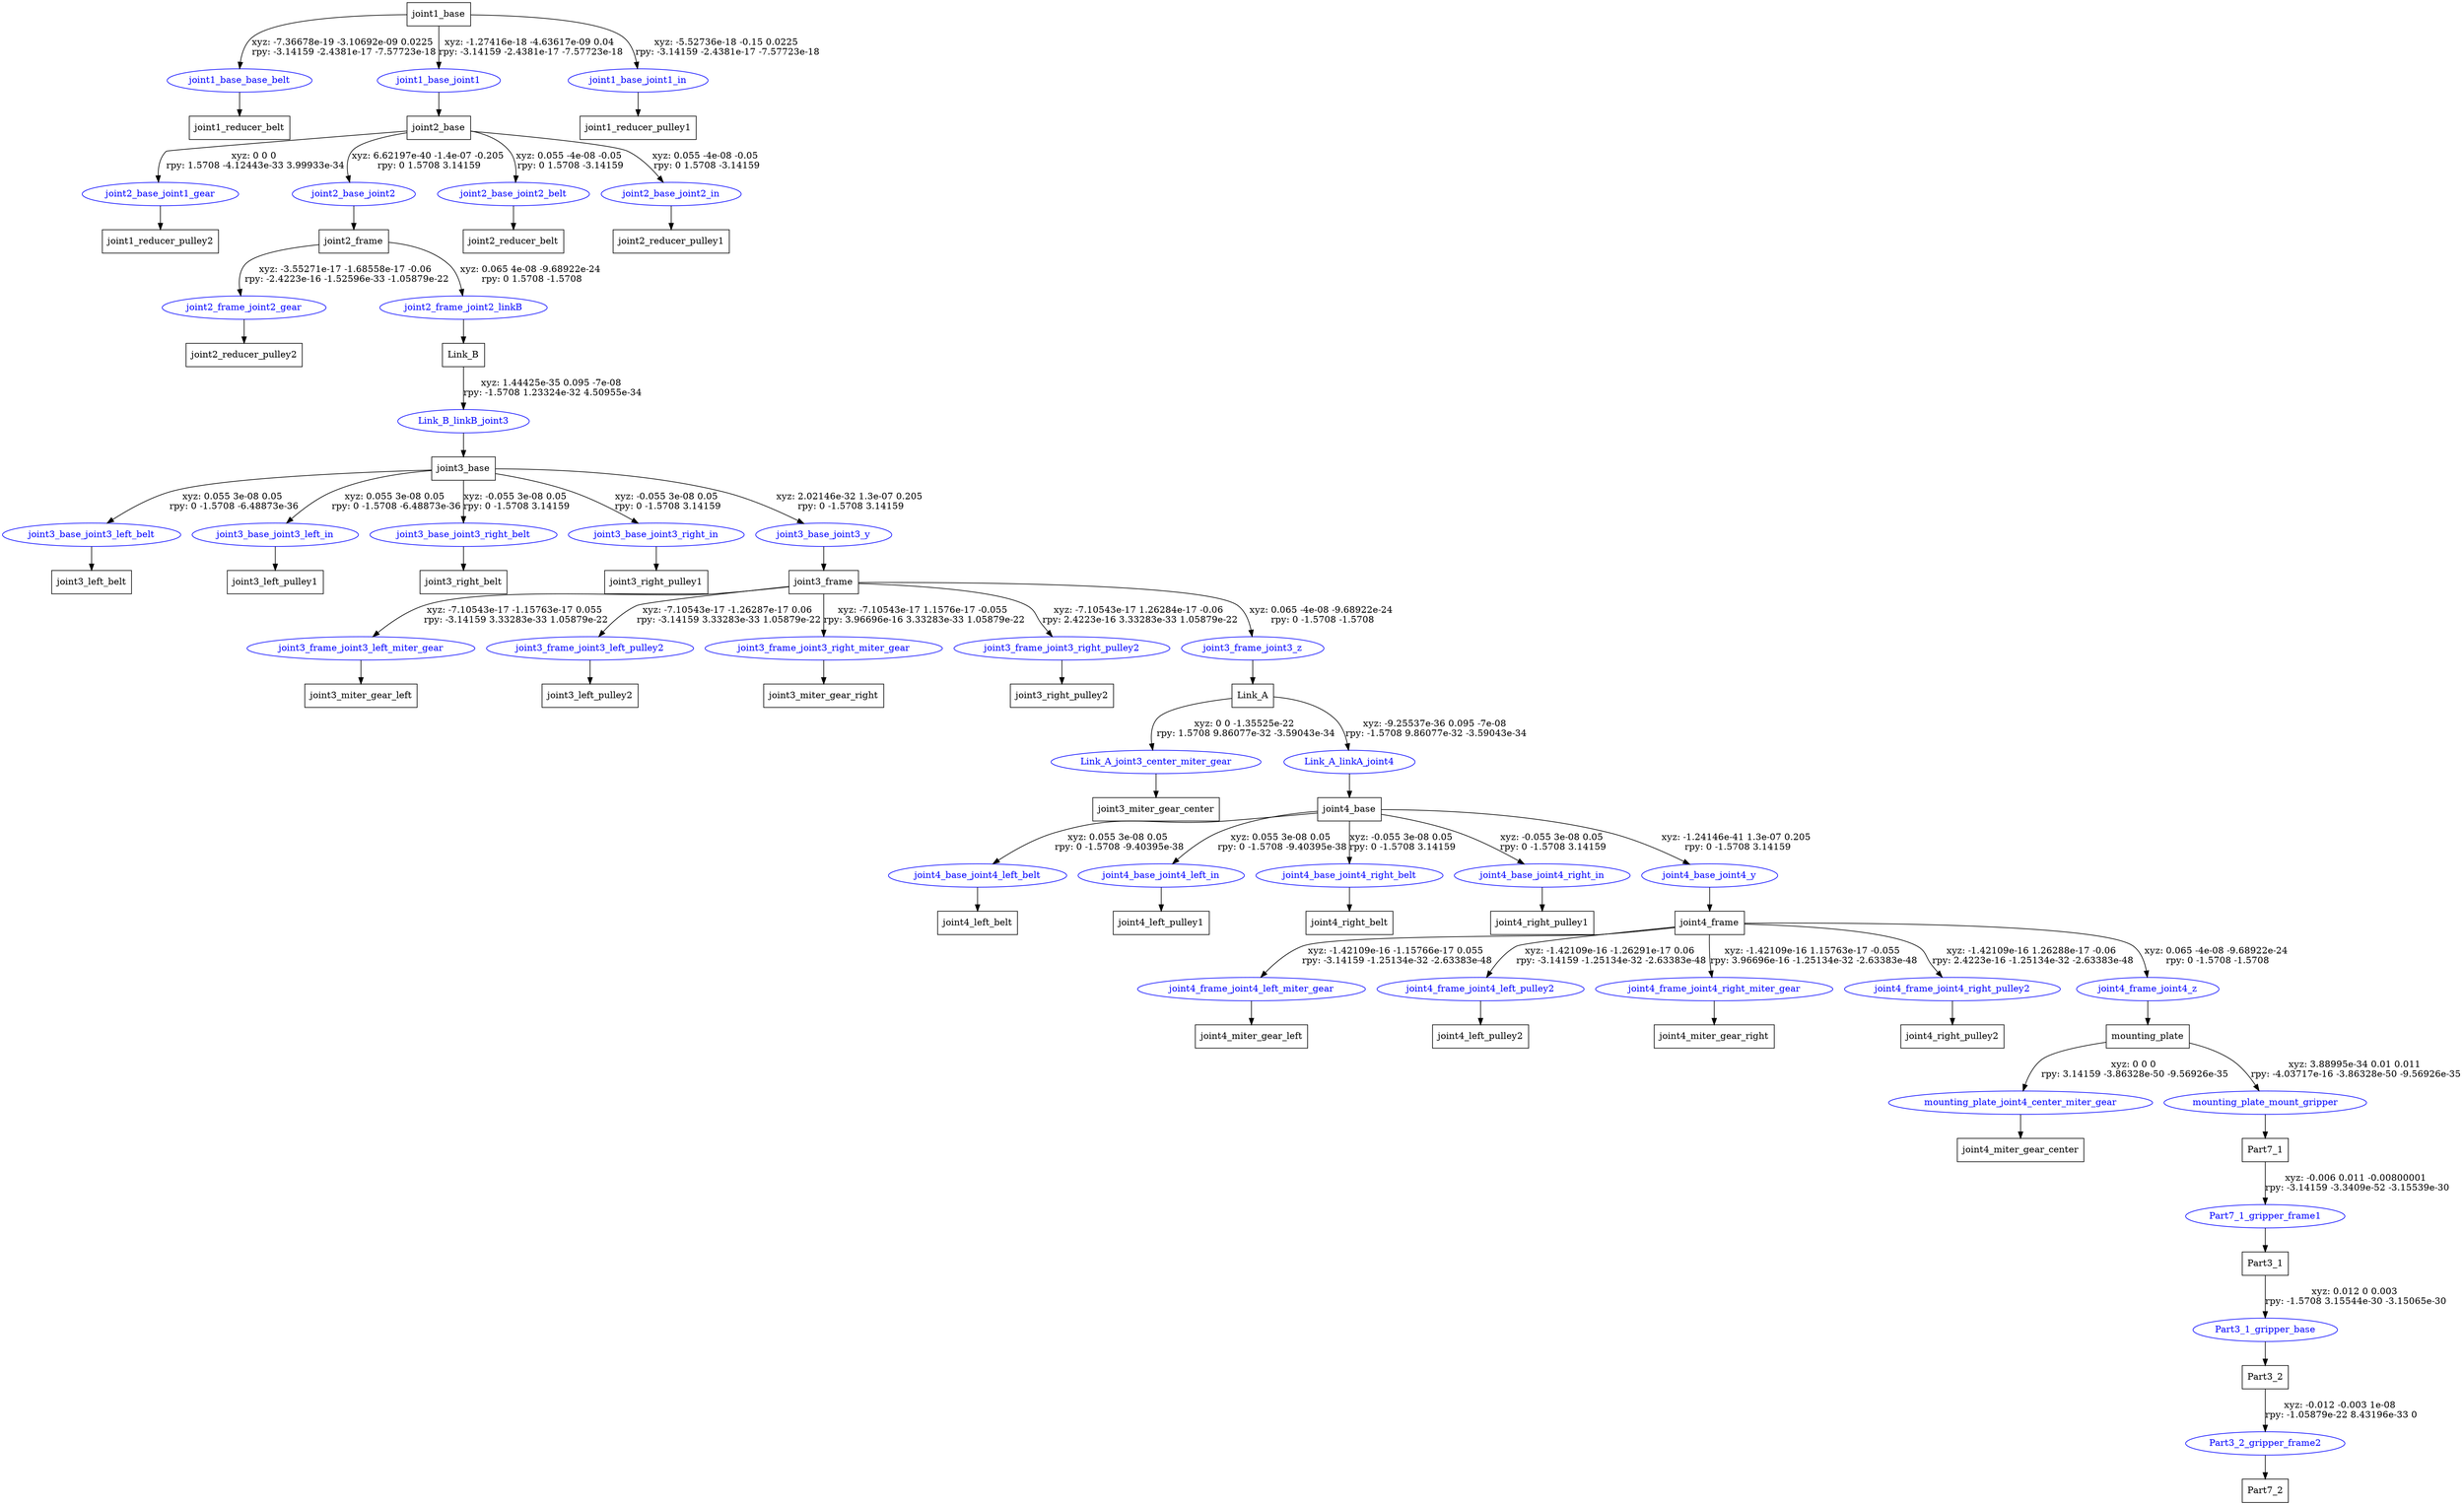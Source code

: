 digraph G {
node [shape=box];
"joint1_base" [label="joint1_base"];
"joint1_reducer_belt" [label="joint1_reducer_belt"];
"joint2_base" [label="joint2_base"];
"joint1_reducer_pulley2" [label="joint1_reducer_pulley2"];
"joint2_frame" [label="joint2_frame"];
"joint2_reducer_pulley2" [label="joint2_reducer_pulley2"];
"Link_B" [label="Link_B"];
"joint3_base" [label="joint3_base"];
"joint3_left_belt" [label="joint3_left_belt"];
"joint3_left_pulley1" [label="joint3_left_pulley1"];
"joint3_right_belt" [label="joint3_right_belt"];
"joint3_right_pulley1" [label="joint3_right_pulley1"];
"joint3_frame" [label="joint3_frame"];
"joint3_miter_gear_left" [label="joint3_miter_gear_left"];
"joint3_left_pulley2" [label="joint3_left_pulley2"];
"joint3_miter_gear_right" [label="joint3_miter_gear_right"];
"joint3_right_pulley2" [label="joint3_right_pulley2"];
"Link_A" [label="Link_A"];
"joint3_miter_gear_center" [label="joint3_miter_gear_center"];
"joint4_base" [label="joint4_base"];
"joint4_left_belt" [label="joint4_left_belt"];
"joint4_left_pulley1" [label="joint4_left_pulley1"];
"joint4_right_belt" [label="joint4_right_belt"];
"joint4_right_pulley1" [label="joint4_right_pulley1"];
"joint4_frame" [label="joint4_frame"];
"joint4_miter_gear_left" [label="joint4_miter_gear_left"];
"joint4_left_pulley2" [label="joint4_left_pulley2"];
"joint4_miter_gear_right" [label="joint4_miter_gear_right"];
"joint4_right_pulley2" [label="joint4_right_pulley2"];
"mounting_plate" [label="mounting_plate"];
"joint4_miter_gear_center" [label="joint4_miter_gear_center"];
"Part7_1" [label="Part7_1"];
"Part3_1" [label="Part3_1"];
"Part3_2" [label="Part3_2"];
"Part7_2" [label="Part7_2"];
"joint2_reducer_belt" [label="joint2_reducer_belt"];
"joint2_reducer_pulley1" [label="joint2_reducer_pulley1"];
"joint1_reducer_pulley1" [label="joint1_reducer_pulley1"];
node [shape=ellipse, color=blue, fontcolor=blue];
"joint1_base" -> "joint1_base_base_belt" [label="xyz: -7.36678e-19 -3.10692e-09 0.0225 \nrpy: -3.14159 -2.4381e-17 -7.57723e-18"]
"joint1_base_base_belt" -> "joint1_reducer_belt"
"joint1_base" -> "joint1_base_joint1" [label="xyz: -1.27416e-18 -4.63617e-09 0.04 \nrpy: -3.14159 -2.4381e-17 -7.57723e-18"]
"joint1_base_joint1" -> "joint2_base"
"joint2_base" -> "joint2_base_joint1_gear" [label="xyz: 0 0 0 \nrpy: 1.5708 -4.12443e-33 3.99933e-34"]
"joint2_base_joint1_gear" -> "joint1_reducer_pulley2"
"joint2_base" -> "joint2_base_joint2" [label="xyz: 6.62197e-40 -1.4e-07 -0.205 \nrpy: 0 1.5708 3.14159"]
"joint2_base_joint2" -> "joint2_frame"
"joint2_frame" -> "joint2_frame_joint2_gear" [label="xyz: -3.55271e-17 -1.68558e-17 -0.06 \nrpy: -2.4223e-16 -1.52596e-33 -1.05879e-22"]
"joint2_frame_joint2_gear" -> "joint2_reducer_pulley2"
"joint2_frame" -> "joint2_frame_joint2_linkB" [label="xyz: 0.065 4e-08 -9.68922e-24 \nrpy: 0 1.5708 -1.5708"]
"joint2_frame_joint2_linkB" -> "Link_B"
"Link_B" -> "Link_B_linkB_joint3" [label="xyz: 1.44425e-35 0.095 -7e-08 \nrpy: -1.5708 1.23324e-32 4.50955e-34"]
"Link_B_linkB_joint3" -> "joint3_base"
"joint3_base" -> "joint3_base_joint3_left_belt" [label="xyz: 0.055 3e-08 0.05 \nrpy: 0 -1.5708 -6.48873e-36"]
"joint3_base_joint3_left_belt" -> "joint3_left_belt"
"joint3_base" -> "joint3_base_joint3_left_in" [label="xyz: 0.055 3e-08 0.05 \nrpy: 0 -1.5708 -6.48873e-36"]
"joint3_base_joint3_left_in" -> "joint3_left_pulley1"
"joint3_base" -> "joint3_base_joint3_right_belt" [label="xyz: -0.055 3e-08 0.05 \nrpy: 0 -1.5708 3.14159"]
"joint3_base_joint3_right_belt" -> "joint3_right_belt"
"joint3_base" -> "joint3_base_joint3_right_in" [label="xyz: -0.055 3e-08 0.05 \nrpy: 0 -1.5708 3.14159"]
"joint3_base_joint3_right_in" -> "joint3_right_pulley1"
"joint3_base" -> "joint3_base_joint3_y" [label="xyz: 2.02146e-32 1.3e-07 0.205 \nrpy: 0 -1.5708 3.14159"]
"joint3_base_joint3_y" -> "joint3_frame"
"joint3_frame" -> "joint3_frame_joint3_left_miter_gear" [label="xyz: -7.10543e-17 -1.15763e-17 0.055 \nrpy: -3.14159 3.33283e-33 1.05879e-22"]
"joint3_frame_joint3_left_miter_gear" -> "joint3_miter_gear_left"
"joint3_frame" -> "joint3_frame_joint3_left_pulley2" [label="xyz: -7.10543e-17 -1.26287e-17 0.06 \nrpy: -3.14159 3.33283e-33 1.05879e-22"]
"joint3_frame_joint3_left_pulley2" -> "joint3_left_pulley2"
"joint3_frame" -> "joint3_frame_joint3_right_miter_gear" [label="xyz: -7.10543e-17 1.1576e-17 -0.055 \nrpy: 3.96696e-16 3.33283e-33 1.05879e-22"]
"joint3_frame_joint3_right_miter_gear" -> "joint3_miter_gear_right"
"joint3_frame" -> "joint3_frame_joint3_right_pulley2" [label="xyz: -7.10543e-17 1.26284e-17 -0.06 \nrpy: 2.4223e-16 3.33283e-33 1.05879e-22"]
"joint3_frame_joint3_right_pulley2" -> "joint3_right_pulley2"
"joint3_frame" -> "joint3_frame_joint3_z" [label="xyz: 0.065 -4e-08 -9.68922e-24 \nrpy: 0 -1.5708 -1.5708"]
"joint3_frame_joint3_z" -> "Link_A"
"Link_A" -> "Link_A_joint3_center_miter_gear" [label="xyz: 0 0 -1.35525e-22 \nrpy: 1.5708 9.86077e-32 -3.59043e-34"]
"Link_A_joint3_center_miter_gear" -> "joint3_miter_gear_center"
"Link_A" -> "Link_A_linkA_joint4" [label="xyz: -9.25537e-36 0.095 -7e-08 \nrpy: -1.5708 9.86077e-32 -3.59043e-34"]
"Link_A_linkA_joint4" -> "joint4_base"
"joint4_base" -> "joint4_base_joint4_left_belt" [label="xyz: 0.055 3e-08 0.05 \nrpy: 0 -1.5708 -9.40395e-38"]
"joint4_base_joint4_left_belt" -> "joint4_left_belt"
"joint4_base" -> "joint4_base_joint4_left_in" [label="xyz: 0.055 3e-08 0.05 \nrpy: 0 -1.5708 -9.40395e-38"]
"joint4_base_joint4_left_in" -> "joint4_left_pulley1"
"joint4_base" -> "joint4_base_joint4_right_belt" [label="xyz: -0.055 3e-08 0.05 \nrpy: 0 -1.5708 3.14159"]
"joint4_base_joint4_right_belt" -> "joint4_right_belt"
"joint4_base" -> "joint4_base_joint4_right_in" [label="xyz: -0.055 3e-08 0.05 \nrpy: 0 -1.5708 3.14159"]
"joint4_base_joint4_right_in" -> "joint4_right_pulley1"
"joint4_base" -> "joint4_base_joint4_y" [label="xyz: -1.24146e-41 1.3e-07 0.205 \nrpy: 0 -1.5708 3.14159"]
"joint4_base_joint4_y" -> "joint4_frame"
"joint4_frame" -> "joint4_frame_joint4_left_miter_gear" [label="xyz: -1.42109e-16 -1.15766e-17 0.055 \nrpy: -3.14159 -1.25134e-32 -2.63383e-48"]
"joint4_frame_joint4_left_miter_gear" -> "joint4_miter_gear_left"
"joint4_frame" -> "joint4_frame_joint4_left_pulley2" [label="xyz: -1.42109e-16 -1.26291e-17 0.06 \nrpy: -3.14159 -1.25134e-32 -2.63383e-48"]
"joint4_frame_joint4_left_pulley2" -> "joint4_left_pulley2"
"joint4_frame" -> "joint4_frame_joint4_right_miter_gear" [label="xyz: -1.42109e-16 1.15763e-17 -0.055 \nrpy: 3.96696e-16 -1.25134e-32 -2.63383e-48"]
"joint4_frame_joint4_right_miter_gear" -> "joint4_miter_gear_right"
"joint4_frame" -> "joint4_frame_joint4_right_pulley2" [label="xyz: -1.42109e-16 1.26288e-17 -0.06 \nrpy: 2.4223e-16 -1.25134e-32 -2.63383e-48"]
"joint4_frame_joint4_right_pulley2" -> "joint4_right_pulley2"
"joint4_frame" -> "joint4_frame_joint4_z" [label="xyz: 0.065 -4e-08 -9.68922e-24 \nrpy: 0 -1.5708 -1.5708"]
"joint4_frame_joint4_z" -> "mounting_plate"
"mounting_plate" -> "mounting_plate_joint4_center_miter_gear" [label="xyz: 0 0 0 \nrpy: 3.14159 -3.86328e-50 -9.56926e-35"]
"mounting_plate_joint4_center_miter_gear" -> "joint4_miter_gear_center"
"mounting_plate" -> "mounting_plate_mount_gripper" [label="xyz: 3.88995e-34 0.01 0.011 \nrpy: -4.03717e-16 -3.86328e-50 -9.56926e-35"]
"mounting_plate_mount_gripper" -> "Part7_1"
"Part7_1" -> "Part7_1_gripper_frame1" [label="xyz: -0.006 0.011 -0.00800001 \nrpy: -3.14159 -3.3409e-52 -3.15539e-30"]
"Part7_1_gripper_frame1" -> "Part3_1"
"Part3_1" -> "Part3_1_gripper_base" [label="xyz: 0.012 0 0.003 \nrpy: -1.5708 3.15544e-30 -3.15065e-30"]
"Part3_1_gripper_base" -> "Part3_2"
"Part3_2" -> "Part3_2_gripper_frame2" [label="xyz: -0.012 -0.003 1e-08 \nrpy: -1.05879e-22 8.43196e-33 0"]
"Part3_2_gripper_frame2" -> "Part7_2"
"joint2_base" -> "joint2_base_joint2_belt" [label="xyz: 0.055 -4e-08 -0.05 \nrpy: 0 1.5708 -3.14159"]
"joint2_base_joint2_belt" -> "joint2_reducer_belt"
"joint2_base" -> "joint2_base_joint2_in" [label="xyz: 0.055 -4e-08 -0.05 \nrpy: 0 1.5708 -3.14159"]
"joint2_base_joint2_in" -> "joint2_reducer_pulley1"
"joint1_base" -> "joint1_base_joint1_in" [label="xyz: -5.52736e-18 -0.15 0.0225 \nrpy: -3.14159 -2.4381e-17 -7.57723e-18"]
"joint1_base_joint1_in" -> "joint1_reducer_pulley1"
}
